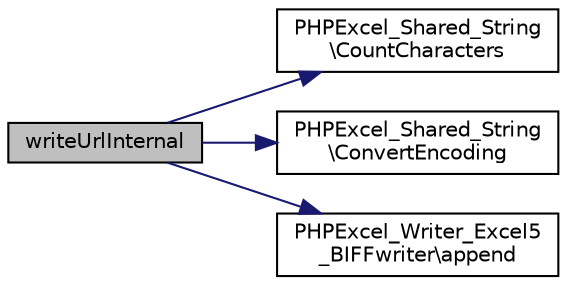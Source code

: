 digraph "writeUrlInternal"
{
  edge [fontname="Helvetica",fontsize="10",labelfontname="Helvetica",labelfontsize="10"];
  node [fontname="Helvetica",fontsize="10",shape=record];
  rankdir="LR";
  Node101 [label="writeUrlInternal",height=0.2,width=0.4,color="black", fillcolor="grey75", style="filled", fontcolor="black"];
  Node101 -> Node102 [color="midnightblue",fontsize="10",style="solid",fontname="Helvetica"];
  Node102 [label="PHPExcel_Shared_String\l\\CountCharacters",height=0.2,width=0.4,color="black", fillcolor="white", style="filled",URL="$class_p_h_p_excel___shared___string.html#a23824c62b6aee1f2be9c1bb05ebe5c5d"];
  Node101 -> Node103 [color="midnightblue",fontsize="10",style="solid",fontname="Helvetica"];
  Node103 [label="PHPExcel_Shared_String\l\\ConvertEncoding",height=0.2,width=0.4,color="black", fillcolor="white", style="filled",URL="$class_p_h_p_excel___shared___string.html#a982b6ccf62d697bdfc42fb8c1e7b0adf"];
  Node101 -> Node104 [color="midnightblue",fontsize="10",style="solid",fontname="Helvetica"];
  Node104 [label="PHPExcel_Writer_Excel5\l_BIFFwriter\\append",height=0.2,width=0.4,color="black", fillcolor="white", style="filled",URL="$class_p_h_p_excel___writer___excel5___b_i_f_fwriter.html#ad117ad2ab651e4adbdced2fdae4116b8"];
}
